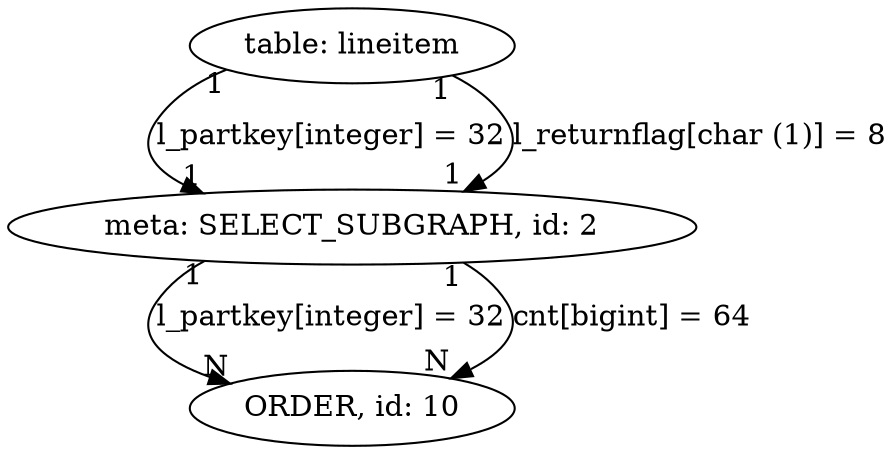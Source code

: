 digraph {
"table: lineitem" -> "meta: SELECT_SUBGRAPH, id: 2"[label="l_partkey[integer] = 32", headlabel="1", taillabel="1" ]
"table: lineitem" -> "meta: SELECT_SUBGRAPH, id: 2"[label="l_returnflag[char (1)] = 8", headlabel="1", taillabel="1" ]
"meta: SELECT_SUBGRAPH, id: 2" -> "ORDER, id: 10"[label="l_partkey[integer] = 32", headlabel="N", taillabel="1" ]
"meta: SELECT_SUBGRAPH, id: 2" -> "ORDER, id: 10"[label="cnt[bigint] = 64", headlabel="N", taillabel="1" ]
}

